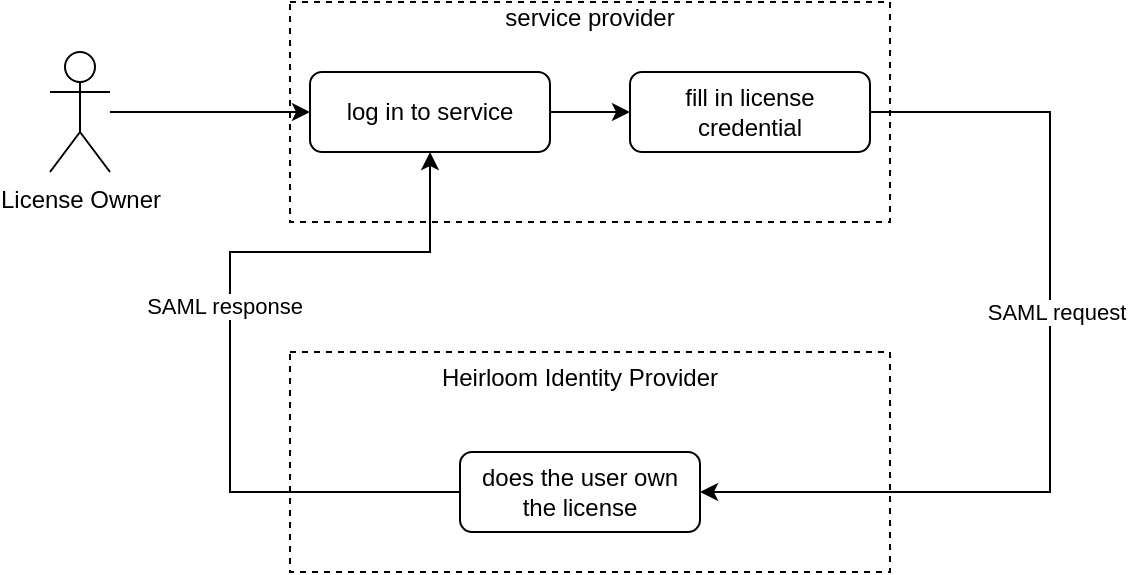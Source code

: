 <mxfile version="16.6.4" type="github">
  <diagram id="C5RBs43oDa-KdzZeNtuy" name="Page-1">
    <mxGraphModel dx="981" dy="528" grid="1" gridSize="10" guides="1" tooltips="1" connect="1" arrows="1" fold="1" page="1" pageScale="1" pageWidth="827" pageHeight="1169" math="0" shadow="0">
      <root>
        <mxCell id="WIyWlLk6GJQsqaUBKTNV-0" />
        <mxCell id="WIyWlLk6GJQsqaUBKTNV-1" parent="WIyWlLk6GJQsqaUBKTNV-0" />
        <mxCell id="v3uT7TUWIVRwBluRIR1n-21" value="" style="group" vertex="1" connectable="0" parent="WIyWlLk6GJQsqaUBKTNV-1">
          <mxGeometry x="50" y="175" width="500" height="285" as="geometry" />
        </mxCell>
        <mxCell id="v3uT7TUWIVRwBluRIR1n-13" value="" style="rounded=0;whiteSpace=wrap;html=1;dashed=1;" vertex="1" parent="v3uT7TUWIVRwBluRIR1n-21">
          <mxGeometry x="120" y="175" width="300" height="110" as="geometry" />
        </mxCell>
        <mxCell id="v3uT7TUWIVRwBluRIR1n-5" value="" style="rounded=0;whiteSpace=wrap;html=1;dashed=1;" vertex="1" parent="v3uT7TUWIVRwBluRIR1n-21">
          <mxGeometry x="120" width="300" height="110" as="geometry" />
        </mxCell>
        <mxCell id="v3uT7TUWIVRwBluRIR1n-1" value="License Owner" style="shape=umlActor;verticalLabelPosition=bottom;verticalAlign=top;html=1;outlineConnect=0;" vertex="1" parent="v3uT7TUWIVRwBluRIR1n-21">
          <mxGeometry y="25" width="30" height="60" as="geometry" />
        </mxCell>
        <mxCell id="v3uT7TUWIVRwBluRIR1n-4" value="log in to service" style="rounded=1;whiteSpace=wrap;html=1;" vertex="1" parent="v3uT7TUWIVRwBluRIR1n-21">
          <mxGeometry x="130" y="35" width="120" height="40" as="geometry" />
        </mxCell>
        <mxCell id="v3uT7TUWIVRwBluRIR1n-3" style="edgeStyle=orthogonalEdgeStyle;rounded=0;orthogonalLoop=1;jettySize=auto;html=1;entryX=0;entryY=0.5;entryDx=0;entryDy=0;" edge="1" parent="v3uT7TUWIVRwBluRIR1n-21" source="v3uT7TUWIVRwBluRIR1n-1" target="v3uT7TUWIVRwBluRIR1n-4">
          <mxGeometry relative="1" as="geometry">
            <mxPoint x="110" y="55" as="targetPoint" />
          </mxGeometry>
        </mxCell>
        <mxCell id="v3uT7TUWIVRwBluRIR1n-6" value="service provider" style="text;html=1;strokeColor=none;fillColor=none;align=center;verticalAlign=middle;whiteSpace=wrap;rounded=0;dashed=1;" vertex="1" parent="v3uT7TUWIVRwBluRIR1n-21">
          <mxGeometry x="200" width="140" height="15" as="geometry" />
        </mxCell>
        <mxCell id="v3uT7TUWIVRwBluRIR1n-11" value="fill in license credential" style="rounded=1;whiteSpace=wrap;html=1;" vertex="1" parent="v3uT7TUWIVRwBluRIR1n-21">
          <mxGeometry x="290" y="35" width="120" height="40" as="geometry" />
        </mxCell>
        <mxCell id="v3uT7TUWIVRwBluRIR1n-7" style="edgeStyle=orthogonalEdgeStyle;rounded=0;orthogonalLoop=1;jettySize=auto;html=1;entryX=0;entryY=0.5;entryDx=0;entryDy=0;" edge="1" parent="v3uT7TUWIVRwBluRIR1n-21" source="v3uT7TUWIVRwBluRIR1n-4" target="v3uT7TUWIVRwBluRIR1n-11">
          <mxGeometry relative="1" as="geometry">
            <mxPoint x="340" y="55" as="targetPoint" />
          </mxGeometry>
        </mxCell>
        <mxCell id="v3uT7TUWIVRwBluRIR1n-12" value="does the user own the license" style="rounded=1;whiteSpace=wrap;html=1;" vertex="1" parent="v3uT7TUWIVRwBluRIR1n-21">
          <mxGeometry x="205" y="225" width="120" height="40" as="geometry" />
        </mxCell>
        <mxCell id="v3uT7TUWIVRwBluRIR1n-19" style="edgeStyle=orthogonalEdgeStyle;rounded=0;orthogonalLoop=1;jettySize=auto;html=1;exitX=0;exitY=0.5;exitDx=0;exitDy=0;" edge="1" parent="v3uT7TUWIVRwBluRIR1n-21" source="v3uT7TUWIVRwBluRIR1n-12" target="v3uT7TUWIVRwBluRIR1n-4">
          <mxGeometry relative="1" as="geometry">
            <Array as="points">
              <mxPoint x="90" y="245" />
              <mxPoint x="90" y="125" />
              <mxPoint x="190" y="125" />
            </Array>
          </mxGeometry>
        </mxCell>
        <mxCell id="v3uT7TUWIVRwBluRIR1n-14" style="edgeStyle=orthogonalEdgeStyle;rounded=0;orthogonalLoop=1;jettySize=auto;html=1;entryX=1;entryY=0.5;entryDx=0;entryDy=0;" edge="1" parent="v3uT7TUWIVRwBluRIR1n-21" source="v3uT7TUWIVRwBluRIR1n-11" target="v3uT7TUWIVRwBluRIR1n-12">
          <mxGeometry relative="1" as="geometry">
            <Array as="points">
              <mxPoint x="500" y="55" />
              <mxPoint x="500" y="245" />
              <mxPoint x="400" y="245" />
            </Array>
          </mxGeometry>
        </mxCell>
        <mxCell id="v3uT7TUWIVRwBluRIR1n-17" value="SAML request" style="edgeLabel;html=1;align=center;verticalAlign=middle;resizable=0;points=[];" vertex="1" connectable="0" parent="v3uT7TUWIVRwBluRIR1n-14">
          <mxGeometry x="0.047" y="3" relative="1" as="geometry">
            <mxPoint y="-48" as="offset" />
          </mxGeometry>
        </mxCell>
        <mxCell id="v3uT7TUWIVRwBluRIR1n-15" value="Heirloom Identity Provider" style="text;html=1;strokeColor=none;fillColor=none;align=center;verticalAlign=middle;whiteSpace=wrap;rounded=0;dashed=1;" vertex="1" parent="v3uT7TUWIVRwBluRIR1n-21">
          <mxGeometry x="180" y="175" width="170" height="25" as="geometry" />
        </mxCell>
        <mxCell id="v3uT7TUWIVRwBluRIR1n-20" value="SAML response" style="edgeLabel;html=1;align=center;verticalAlign=middle;resizable=0;points=[];" vertex="1" connectable="0" parent="v3uT7TUWIVRwBluRIR1n-21">
          <mxGeometry x="513" y="174.995" as="geometry">
            <mxPoint x="-426" y="-23" as="offset" />
          </mxGeometry>
        </mxCell>
      </root>
    </mxGraphModel>
  </diagram>
</mxfile>
